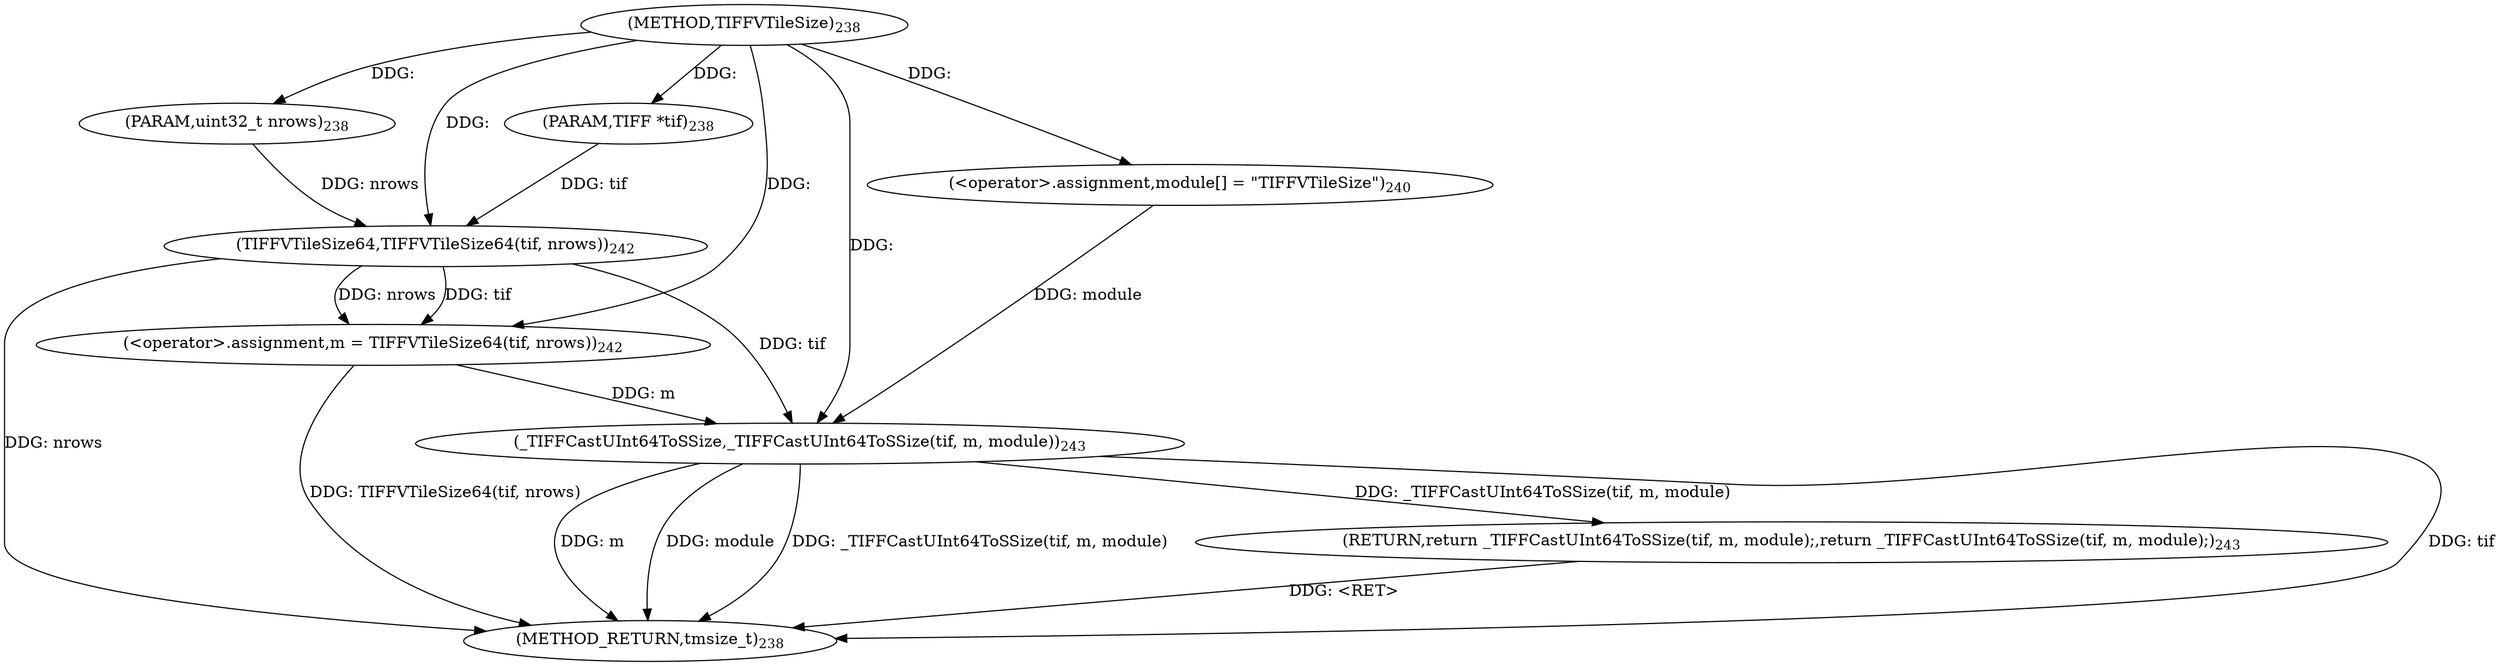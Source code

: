 digraph "TIFFVTileSize" {  
"29903" [label = <(METHOD,TIFFVTileSize)<SUB>238</SUB>> ]
"29922" [label = <(METHOD_RETURN,tmsize_t)<SUB>238</SUB>> ]
"29904" [label = <(PARAM,TIFF *tif)<SUB>238</SUB>> ]
"29905" [label = <(PARAM,uint32_t nrows)<SUB>238</SUB>> ]
"29908" [label = <(&lt;operator&gt;.assignment,module[] = &quot;TIFFVTileSize&quot;)<SUB>240</SUB>> ]
"29912" [label = <(&lt;operator&gt;.assignment,m = TIFFVTileSize64(tif, nrows))<SUB>242</SUB>> ]
"29917" [label = <(RETURN,return _TIFFCastUInt64ToSSize(tif, m, module);,return _TIFFCastUInt64ToSSize(tif, m, module);)<SUB>243</SUB>> ]
"29918" [label = <(_TIFFCastUInt64ToSSize,_TIFFCastUInt64ToSSize(tif, m, module))<SUB>243</SUB>> ]
"29914" [label = <(TIFFVTileSize64,TIFFVTileSize64(tif, nrows))<SUB>242</SUB>> ]
  "29917" -> "29922"  [ label = "DDG: &lt;RET&gt;"] 
  "29914" -> "29922"  [ label = "DDG: nrows"] 
  "29912" -> "29922"  [ label = "DDG: TIFFVTileSize64(tif, nrows)"] 
  "29918" -> "29922"  [ label = "DDG: tif"] 
  "29918" -> "29922"  [ label = "DDG: m"] 
  "29918" -> "29922"  [ label = "DDG: module"] 
  "29918" -> "29922"  [ label = "DDG: _TIFFCastUInt64ToSSize(tif, m, module)"] 
  "29903" -> "29904"  [ label = "DDG: "] 
  "29903" -> "29905"  [ label = "DDG: "] 
  "29903" -> "29908"  [ label = "DDG: "] 
  "29914" -> "29912"  [ label = "DDG: tif"] 
  "29914" -> "29912"  [ label = "DDG: nrows"] 
  "29918" -> "29917"  [ label = "DDG: _TIFFCastUInt64ToSSize(tif, m, module)"] 
  "29903" -> "29912"  [ label = "DDG: "] 
  "29904" -> "29914"  [ label = "DDG: tif"] 
  "29903" -> "29914"  [ label = "DDG: "] 
  "29905" -> "29914"  [ label = "DDG: nrows"] 
  "29914" -> "29918"  [ label = "DDG: tif"] 
  "29903" -> "29918"  [ label = "DDG: "] 
  "29912" -> "29918"  [ label = "DDG: m"] 
  "29908" -> "29918"  [ label = "DDG: module"] 
}
